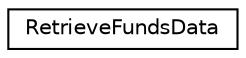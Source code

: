 digraph "Graphical Class Hierarchy"
{
  edge [fontname="Helvetica",fontsize="10",labelfontname="Helvetica",labelfontsize="10"];
  node [fontname="Helvetica",fontsize="10",shape=record];
  rankdir="LR";
  Node0 [label="RetrieveFundsData",height=0.2,width=0.4,color="black", fillcolor="white", style="filled",URL="$struct_retrieve_funds_data.html"];
}
